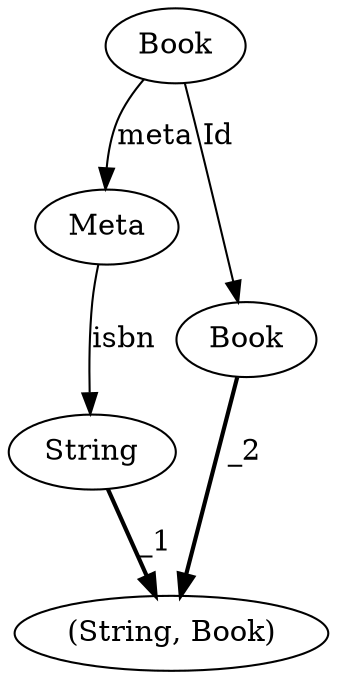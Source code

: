 digraph {
    Book_1448513932 [label="Book",]
    split_tuple_283947708 [label="(String, Book)"];

    Meta_127908272 [label="Meta",]

    edge [label="meta",];
    Book_1448513932 -> Meta_127908272;


    String_2135055585 [label="String",]

    edge [label="isbn",];
    Meta_127908272 -> String_2135055585;


    Book_1584583317 [label="Book",]

    edge [label="Id",];
    Book_1448513932 -> Book_1584583317;


    edge[style=bold];

    edge [label="_1",];
    String_2135055585 -> split_tuple_283947708;

    edge [label="_2",];
    Book_1584583317 -> split_tuple_283947708;

    edge[style=solid]; // reset
}

